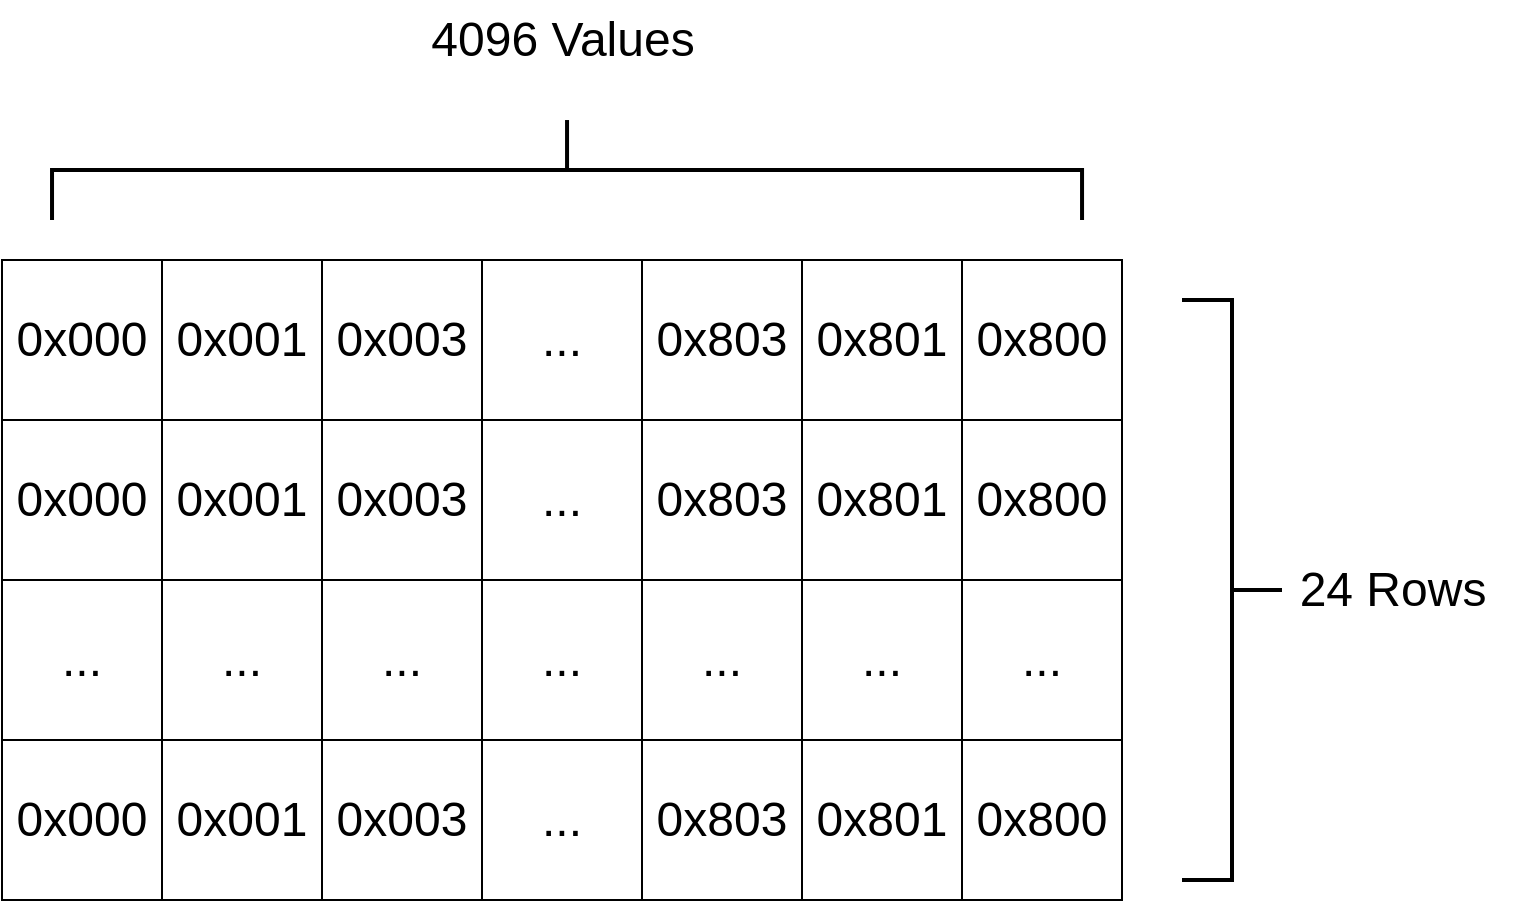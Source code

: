 <mxfile version="24.8.4">
  <diagram name="Page-1" id="5yACLu_tYYQ9U0vQjmjW">
    <mxGraphModel dx="954" dy="581" grid="1" gridSize="10" guides="1" tooltips="1" connect="1" arrows="1" fold="1" page="1" pageScale="1" pageWidth="827" pageHeight="1169" math="0" shadow="0">
      <root>
        <mxCell id="0" />
        <mxCell id="1" parent="0" />
        <mxCell id="NyU2-a-IUpIsPOEJ186r-1" value="&lt;font style=&quot;font-size: 24px;&quot;&gt;0x000&lt;/font&gt;" style="rounded=0;whiteSpace=wrap;html=1;" parent="1" vertex="1">
          <mxGeometry x="400" y="160" width="80" height="80" as="geometry" />
        </mxCell>
        <mxCell id="NyU2-a-IUpIsPOEJ186r-2" value="&lt;font style=&quot;font-size: 24px;&quot;&gt;0x001&lt;/font&gt;" style="rounded=0;whiteSpace=wrap;html=1;" parent="1" vertex="1">
          <mxGeometry x="480" y="160" width="80" height="80" as="geometry" />
        </mxCell>
        <mxCell id="NyU2-a-IUpIsPOEJ186r-5" value="&lt;font style=&quot;font-size: 24px;&quot;&gt;0x003&lt;/font&gt;" style="rounded=0;whiteSpace=wrap;html=1;" parent="1" vertex="1">
          <mxGeometry x="560" y="160" width="80" height="80" as="geometry" />
        </mxCell>
        <mxCell id="NyU2-a-IUpIsPOEJ186r-6" value="&lt;font style=&quot;font-size: 24px;&quot;&gt;...&lt;/font&gt;" style="rounded=0;whiteSpace=wrap;html=1;" parent="1" vertex="1">
          <mxGeometry x="640" y="160" width="80" height="80" as="geometry" />
        </mxCell>
        <mxCell id="NyU2-a-IUpIsPOEJ186r-25" value="&lt;span style=&quot;font-size: 24px;&quot;&gt;0x803&lt;/span&gt;" style="rounded=0;whiteSpace=wrap;html=1;" parent="1" vertex="1">
          <mxGeometry x="720" y="160" width="80" height="80" as="geometry" />
        </mxCell>
        <mxCell id="NyU2-a-IUpIsPOEJ186r-26" value="&lt;font style=&quot;font-size: 24px;&quot;&gt;0x801&lt;/font&gt;" style="rounded=0;whiteSpace=wrap;html=1;" parent="1" vertex="1">
          <mxGeometry x="800" y="160" width="80" height="80" as="geometry" />
        </mxCell>
        <mxCell id="gNoGYlkmTSBtDBTJk2m4-3" value="&lt;font style=&quot;font-size: 24px;&quot;&gt;0x800&lt;/font&gt;" style="rounded=0;whiteSpace=wrap;html=1;" parent="1" vertex="1">
          <mxGeometry x="880" y="160" width="80" height="80" as="geometry" />
        </mxCell>
        <mxCell id="gNoGYlkmTSBtDBTJk2m4-5" value="&lt;font style=&quot;font-size: 24px;&quot;&gt;0x000&lt;/font&gt;" style="rounded=0;whiteSpace=wrap;html=1;" parent="1" vertex="1">
          <mxGeometry x="400" y="240" width="80" height="80" as="geometry" />
        </mxCell>
        <mxCell id="gNoGYlkmTSBtDBTJk2m4-6" value="&lt;font style=&quot;font-size: 24px;&quot;&gt;0x001&lt;/font&gt;" style="rounded=0;whiteSpace=wrap;html=1;" parent="1" vertex="1">
          <mxGeometry x="480" y="240" width="80" height="80" as="geometry" />
        </mxCell>
        <mxCell id="gNoGYlkmTSBtDBTJk2m4-7" value="&lt;font style=&quot;font-size: 24px;&quot;&gt;0x003&lt;/font&gt;" style="rounded=0;whiteSpace=wrap;html=1;" parent="1" vertex="1">
          <mxGeometry x="560" y="240" width="80" height="80" as="geometry" />
        </mxCell>
        <mxCell id="gNoGYlkmTSBtDBTJk2m4-8" value="&lt;font style=&quot;font-size: 24px;&quot;&gt;...&lt;/font&gt;" style="rounded=0;whiteSpace=wrap;html=1;" parent="1" vertex="1">
          <mxGeometry x="640" y="240" width="80" height="80" as="geometry" />
        </mxCell>
        <mxCell id="gNoGYlkmTSBtDBTJk2m4-9" value="&lt;span style=&quot;font-size: 24px;&quot;&gt;0x803&lt;/span&gt;" style="rounded=0;whiteSpace=wrap;html=1;" parent="1" vertex="1">
          <mxGeometry x="720" y="240" width="80" height="80" as="geometry" />
        </mxCell>
        <mxCell id="gNoGYlkmTSBtDBTJk2m4-10" value="&lt;font style=&quot;font-size: 24px;&quot;&gt;0x801&lt;/font&gt;" style="rounded=0;whiteSpace=wrap;html=1;" parent="1" vertex="1">
          <mxGeometry x="800" y="240" width="80" height="80" as="geometry" />
        </mxCell>
        <mxCell id="gNoGYlkmTSBtDBTJk2m4-11" value="&lt;font style=&quot;font-size: 24px;&quot;&gt;0x800&lt;/font&gt;" style="rounded=0;whiteSpace=wrap;html=1;" parent="1" vertex="1">
          <mxGeometry x="880" y="240" width="80" height="80" as="geometry" />
        </mxCell>
        <mxCell id="gNoGYlkmTSBtDBTJk2m4-12" value="&lt;font style=&quot;font-size: 24px;&quot;&gt;...&lt;/font&gt;" style="rounded=0;whiteSpace=wrap;html=1;" parent="1" vertex="1">
          <mxGeometry x="400" y="320" width="80" height="80" as="geometry" />
        </mxCell>
        <mxCell id="gNoGYlkmTSBtDBTJk2m4-13" value="&lt;font style=&quot;font-size: 24px;&quot;&gt;...&lt;/font&gt;" style="rounded=0;whiteSpace=wrap;html=1;" parent="1" vertex="1">
          <mxGeometry x="480" y="320" width="80" height="80" as="geometry" />
        </mxCell>
        <mxCell id="gNoGYlkmTSBtDBTJk2m4-14" value="&lt;font style=&quot;font-size: 24px;&quot;&gt;...&lt;/font&gt;" style="rounded=0;whiteSpace=wrap;html=1;" parent="1" vertex="1">
          <mxGeometry x="560" y="320" width="80" height="80" as="geometry" />
        </mxCell>
        <mxCell id="gNoGYlkmTSBtDBTJk2m4-15" value="&lt;font style=&quot;font-size: 24px;&quot;&gt;...&lt;/font&gt;" style="rounded=0;whiteSpace=wrap;html=1;" parent="1" vertex="1">
          <mxGeometry x="640" y="320" width="80" height="80" as="geometry" />
        </mxCell>
        <mxCell id="gNoGYlkmTSBtDBTJk2m4-16" value="&lt;span style=&quot;font-size: 24px;&quot;&gt;...&lt;/span&gt;" style="rounded=0;whiteSpace=wrap;html=1;" parent="1" vertex="1">
          <mxGeometry x="720" y="320" width="80" height="80" as="geometry" />
        </mxCell>
        <mxCell id="gNoGYlkmTSBtDBTJk2m4-17" value="&lt;font style=&quot;font-size: 24px;&quot;&gt;...&lt;/font&gt;" style="rounded=0;whiteSpace=wrap;html=1;" parent="1" vertex="1">
          <mxGeometry x="800" y="320" width="80" height="80" as="geometry" />
        </mxCell>
        <mxCell id="gNoGYlkmTSBtDBTJk2m4-18" value="&lt;font style=&quot;font-size: 24px;&quot;&gt;...&lt;/font&gt;" style="rounded=0;whiteSpace=wrap;html=1;" parent="1" vertex="1">
          <mxGeometry x="880" y="320" width="80" height="80" as="geometry" />
        </mxCell>
        <mxCell id="gNoGYlkmTSBtDBTJk2m4-19" value="&lt;font style=&quot;font-size: 24px;&quot;&gt;0x000&lt;/font&gt;" style="rounded=0;whiteSpace=wrap;html=1;" parent="1" vertex="1">
          <mxGeometry x="400" y="400" width="80" height="80" as="geometry" />
        </mxCell>
        <mxCell id="gNoGYlkmTSBtDBTJk2m4-20" value="&lt;font style=&quot;font-size: 24px;&quot;&gt;0x001&lt;/font&gt;" style="rounded=0;whiteSpace=wrap;html=1;" parent="1" vertex="1">
          <mxGeometry x="480" y="400" width="80" height="80" as="geometry" />
        </mxCell>
        <mxCell id="gNoGYlkmTSBtDBTJk2m4-21" value="&lt;font style=&quot;font-size: 24px;&quot;&gt;0x003&lt;/font&gt;" style="rounded=0;whiteSpace=wrap;html=1;" parent="1" vertex="1">
          <mxGeometry x="560" y="400" width="80" height="80" as="geometry" />
        </mxCell>
        <mxCell id="gNoGYlkmTSBtDBTJk2m4-22" value="&lt;font style=&quot;font-size: 24px;&quot;&gt;...&lt;/font&gt;" style="rounded=0;whiteSpace=wrap;html=1;" parent="1" vertex="1">
          <mxGeometry x="640" y="400" width="80" height="80" as="geometry" />
        </mxCell>
        <mxCell id="gNoGYlkmTSBtDBTJk2m4-23" value="&lt;span style=&quot;font-size: 24px;&quot;&gt;0x803&lt;/span&gt;" style="rounded=0;whiteSpace=wrap;html=1;" parent="1" vertex="1">
          <mxGeometry x="720" y="400" width="80" height="80" as="geometry" />
        </mxCell>
        <mxCell id="gNoGYlkmTSBtDBTJk2m4-24" value="&lt;font style=&quot;font-size: 24px;&quot;&gt;0x801&lt;/font&gt;" style="rounded=0;whiteSpace=wrap;html=1;" parent="1" vertex="1">
          <mxGeometry x="800" y="400" width="80" height="80" as="geometry" />
        </mxCell>
        <mxCell id="gNoGYlkmTSBtDBTJk2m4-25" value="&lt;font style=&quot;font-size: 24px;&quot;&gt;0x800&lt;/font&gt;" style="rounded=0;whiteSpace=wrap;html=1;" parent="1" vertex="1">
          <mxGeometry x="880" y="400" width="80" height="80" as="geometry" />
        </mxCell>
        <mxCell id="gNoGYlkmTSBtDBTJk2m4-26" value="" style="strokeWidth=2;html=1;shape=mxgraph.flowchart.annotation_2;align=left;labelPosition=right;pointerEvents=1;rotation=-180;" parent="1" vertex="1">
          <mxGeometry x="990" y="180" width="50" height="290.02" as="geometry" />
        </mxCell>
        <mxCell id="gNoGYlkmTSBtDBTJk2m4-27" value="&lt;font style=&quot;font-size: 24px;&quot;&gt;24 Rows&lt;/font&gt;" style="text;html=1;align=center;verticalAlign=middle;resizable=0;points=[];autosize=1;strokeColor=none;fillColor=none;" parent="1" vertex="1">
          <mxGeometry x="1035" y="305.01" width="120" height="40" as="geometry" />
        </mxCell>
        <mxCell id="gNoGYlkmTSBtDBTJk2m4-28" value="" style="strokeWidth=2;html=1;shape=mxgraph.flowchart.annotation_2;align=left;labelPosition=right;pointerEvents=1;rotation=90;" parent="1" vertex="1">
          <mxGeometry x="657.52" y="-142.49" width="50" height="515.01" as="geometry" />
        </mxCell>
        <mxCell id="gNoGYlkmTSBtDBTJk2m4-29" value="&lt;font style=&quot;font-size: 24px;&quot;&gt;4096 Values&lt;/font&gt;" style="text;html=1;align=center;verticalAlign=middle;resizable=0;points=[];autosize=1;strokeColor=none;fillColor=none;" parent="1" vertex="1">
          <mxGeometry x="600" y="30" width="160" height="40" as="geometry" />
        </mxCell>
      </root>
    </mxGraphModel>
  </diagram>
</mxfile>
